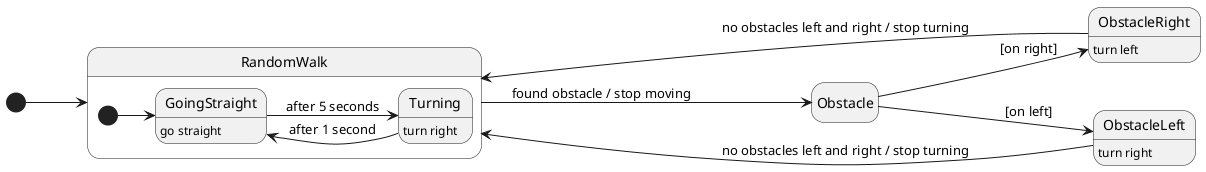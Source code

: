 @startuml random_walk_collision_avoidance

left to right direction
hide empty description

state RandomWalk {
    [*] --> GoingStraight
    GoingStraight : go straight
    GoingStraight --> Turning : after 5 seconds

    Turning : turn right
    Turning --> GoingStraight : after 1 second
}
[*] --> RandomWalk
RandomWalk --> Obstacle : found obstacle / stop moving

state Obstacle <<choice>>
Obstacle --> ObstacleRight : [on right]
Obstacle --> ObstacleLeft : [on left]

ObstacleLeft : turn right
ObstacleLeft -u-> RandomWalk : no obstacles left and right / stop turning

ObstacleRight : turn left
ObstacleRight -u-> RandomWalk : no obstacles left and right / stop turning

@enduml